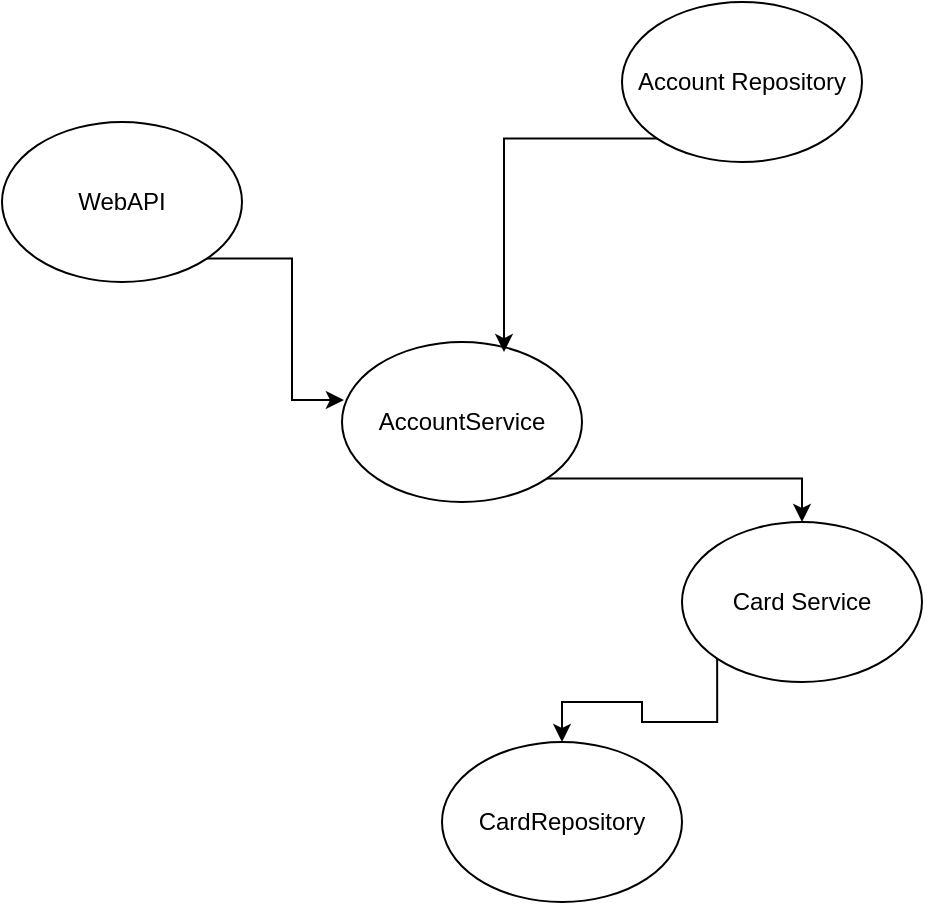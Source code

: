 <mxfile version="26.1.0">
  <diagram name="Page-1" id="rGWjmU5jaFcFK-_PyPep">
    <mxGraphModel dx="548" dy="581" grid="1" gridSize="10" guides="1" tooltips="1" connect="1" arrows="1" fold="1" page="1" pageScale="1" pageWidth="827" pageHeight="1169" math="0" shadow="0">
      <root>
        <mxCell id="0" />
        <mxCell id="1" parent="0" />
        <mxCell id="Hz-sClQAhIOc4GMUWwWl-1" value="WebAPI" style="ellipse;whiteSpace=wrap;html=1;" vertex="1" parent="1">
          <mxGeometry x="30" y="130" width="120" height="80" as="geometry" />
        </mxCell>
        <mxCell id="Hz-sClQAhIOc4GMUWwWl-7" style="edgeStyle=orthogonalEdgeStyle;rounded=0;orthogonalLoop=1;jettySize=auto;html=1;exitX=1;exitY=1;exitDx=0;exitDy=0;" edge="1" parent="1" source="Hz-sClQAhIOc4GMUWwWl-2" target="Hz-sClQAhIOc4GMUWwWl-3">
          <mxGeometry relative="1" as="geometry" />
        </mxCell>
        <mxCell id="Hz-sClQAhIOc4GMUWwWl-2" value="AccountService" style="ellipse;whiteSpace=wrap;html=1;" vertex="1" parent="1">
          <mxGeometry x="200" y="240" width="120" height="80" as="geometry" />
        </mxCell>
        <mxCell id="Hz-sClQAhIOc4GMUWwWl-9" style="edgeStyle=orthogonalEdgeStyle;rounded=0;orthogonalLoop=1;jettySize=auto;html=1;exitX=0;exitY=1;exitDx=0;exitDy=0;" edge="1" parent="1" source="Hz-sClQAhIOc4GMUWwWl-3" target="Hz-sClQAhIOc4GMUWwWl-4">
          <mxGeometry relative="1" as="geometry" />
        </mxCell>
        <mxCell id="Hz-sClQAhIOc4GMUWwWl-3" value="Card Service" style="ellipse;whiteSpace=wrap;html=1;" vertex="1" parent="1">
          <mxGeometry x="370" y="330" width="120" height="80" as="geometry" />
        </mxCell>
        <mxCell id="Hz-sClQAhIOc4GMUWwWl-4" value="CardRepository" style="ellipse;whiteSpace=wrap;html=1;" vertex="1" parent="1">
          <mxGeometry x="250" y="440" width="120" height="80" as="geometry" />
        </mxCell>
        <mxCell id="Hz-sClQAhIOc4GMUWwWl-5" value="Account Repository" style="ellipse;whiteSpace=wrap;html=1;" vertex="1" parent="1">
          <mxGeometry x="340" y="70" width="120" height="80" as="geometry" />
        </mxCell>
        <mxCell id="Hz-sClQAhIOc4GMUWwWl-6" style="edgeStyle=orthogonalEdgeStyle;rounded=0;orthogonalLoop=1;jettySize=auto;html=1;exitX=1;exitY=1;exitDx=0;exitDy=0;entryX=0.008;entryY=0.363;entryDx=0;entryDy=0;entryPerimeter=0;" edge="1" parent="1" source="Hz-sClQAhIOc4GMUWwWl-1" target="Hz-sClQAhIOc4GMUWwWl-2">
          <mxGeometry relative="1" as="geometry" />
        </mxCell>
        <mxCell id="Hz-sClQAhIOc4GMUWwWl-8" style="edgeStyle=orthogonalEdgeStyle;rounded=0;orthogonalLoop=1;jettySize=auto;html=1;exitX=0;exitY=1;exitDx=0;exitDy=0;entryX=0.675;entryY=0.063;entryDx=0;entryDy=0;entryPerimeter=0;" edge="1" parent="1" source="Hz-sClQAhIOc4GMUWwWl-5" target="Hz-sClQAhIOc4GMUWwWl-2">
          <mxGeometry relative="1" as="geometry" />
        </mxCell>
      </root>
    </mxGraphModel>
  </diagram>
</mxfile>
